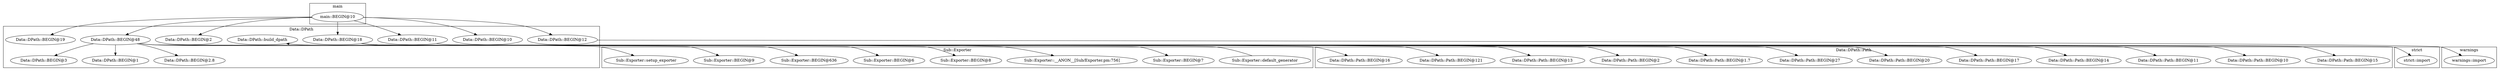 digraph {
graph [overlap=false]
subgraph cluster_Sub_Exporter {
	label="Sub::Exporter";
	"Sub::Exporter::default_generator";
	"Sub::Exporter::BEGIN@7";
	"Sub::Exporter::__ANON__[Sub/Exporter.pm:756]";
	"Sub::Exporter::BEGIN@8";
	"Sub::Exporter::BEGIN@6";
	"Sub::Exporter::BEGIN@636";
	"Sub::Exporter::BEGIN@9";
	"Sub::Exporter::setup_exporter";
}
subgraph cluster_warnings {
	label="warnings";
	"warnings::import";
}
subgraph cluster_main {
	label="main";
	"main::BEGIN@10";
}
subgraph cluster_strict {
	label="strict";
	"strict::import";
}
subgraph cluster_Data_DPath_Path {
	label="Data::DPath::Path";
	"Data::DPath::Path::BEGIN@15";
	"Data::DPath::Path::BEGIN@10";
	"Data::DPath::Path::BEGIN@11";
	"Data::DPath::Path::BEGIN@14";
	"Data::DPath::Path::BEGIN@17";
	"Data::DPath::Path::BEGIN@20";
	"Data::DPath::Path::BEGIN@27";
	"Data::DPath::Path::BEGIN@1.7";
	"Data::DPath::Path::BEGIN@2";
	"Data::DPath::Path::BEGIN@13";
	"Data::DPath::Path::BEGIN@121";
	"Data::DPath::Path::BEGIN@16";
}
subgraph cluster_Data_DPath {
	label="Data::DPath";
	"Data::DPath::BEGIN@3";
	"Data::DPath::BEGIN@10";
	"Data::DPath::BEGIN@18";
	"Data::DPath::BEGIN@11";
	"Data::DPath::build_dpath";
	"Data::DPath::BEGIN@2";
	"Data::DPath::BEGIN@1";
	"Data::DPath::BEGIN@12";
	"Data::DPath::BEGIN@19";
	"Data::DPath::BEGIN@2.8";
	"Data::DPath::BEGIN@48";
}
"Data::DPath::BEGIN@18" -> "Data::DPath::Path::BEGIN@20";
"Data::DPath::BEGIN@48" -> "Sub::Exporter::__ANON__[Sub/Exporter.pm:756]";
"main::BEGIN@10" -> "Data::DPath::BEGIN@19";
"Data::DPath::BEGIN@18" -> "Data::DPath::Path::BEGIN@121";
"main::BEGIN@10" -> "Data::DPath::BEGIN@18";
"main::BEGIN@10" -> "Data::DPath::BEGIN@10";
"main::BEGIN@10" -> "Data::DPath::BEGIN@11";
"Data::DPath::BEGIN@18" -> "Data::DPath::Path::BEGIN@2";
"main::BEGIN@10" -> "Data::DPath::BEGIN@2";
"Data::DPath::BEGIN@48" -> "Sub::Exporter::setup_exporter";
"main::BEGIN@10" -> "Data::DPath::BEGIN@12";
"Data::DPath::BEGIN@18" -> "Data::DPath::Path::BEGIN@16";
"Data::DPath::BEGIN@48" -> "Sub::Exporter::BEGIN@6";
"Data::DPath::BEGIN@48" -> "Sub::Exporter::BEGIN@9";
"Data::DPath::BEGIN@18" -> "Data::DPath::Path::BEGIN@27";
"Sub::Exporter::default_generator" -> "Data::DPath::build_dpath";
"Data::DPath::BEGIN@12" -> "warnings::import";
"Data::DPath::BEGIN@48" -> "Data::DPath::BEGIN@1";
"main::BEGIN@10" -> "Data::DPath::BEGIN@48";
"Data::DPath::BEGIN@48" -> "Data::DPath::BEGIN@2.8";
"Data::DPath::BEGIN@18" -> "Data::DPath::Path::BEGIN@14";
"Data::DPath::BEGIN@48" -> "Sub::Exporter::BEGIN@8";
"Data::DPath::BEGIN@18" -> "Data::DPath::Path::BEGIN@15";
"Data::DPath::BEGIN@48" -> "Sub::Exporter::BEGIN@7";
"Data::DPath::BEGIN@48" -> "Sub::Exporter::BEGIN@636";
"Data::DPath::BEGIN@18" -> "Data::DPath::Path::BEGIN@17";
"Data::DPath::BEGIN@18" -> "Data::DPath::Path::BEGIN@1.7";
"Data::DPath::BEGIN@18" -> "Data::DPath::Path::BEGIN@13";
"Data::DPath::BEGIN@48" -> "Data::DPath::BEGIN@3";
"Data::DPath::BEGIN@18" -> "Data::DPath::Path::BEGIN@10";
"Data::DPath::BEGIN@18" -> "Data::DPath::Path::BEGIN@11";
"Data::DPath::BEGIN@11" -> "strict::import";
}
